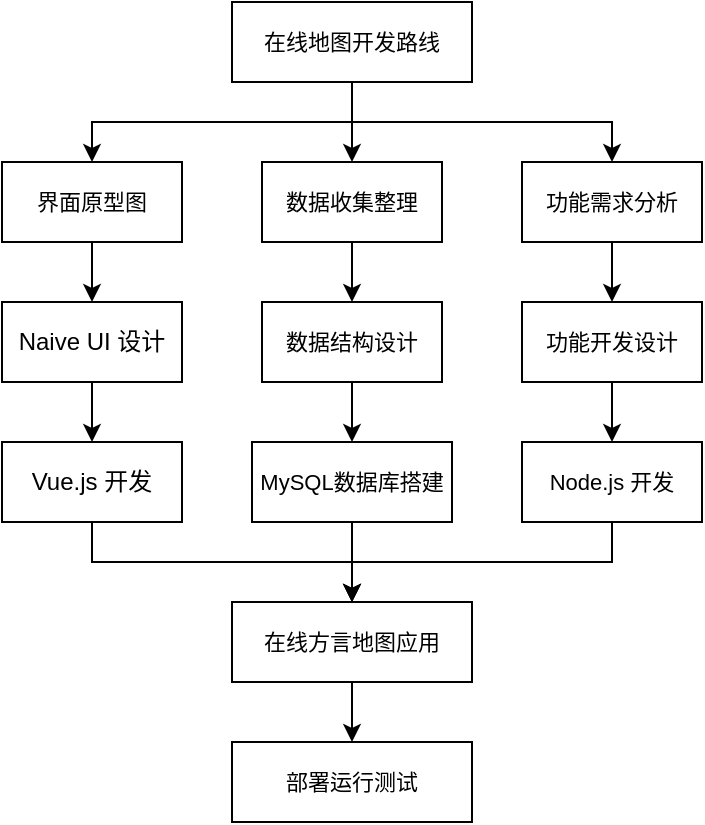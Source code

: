 <mxfile version="22.1.16" type="github">
  <diagram name="第 1 页" id="ebwwwqCovfvmJ2Ybvq9N">
    <mxGraphModel dx="600" dy="314" grid="1" gridSize="10" guides="1" tooltips="1" connect="1" arrows="1" fold="1" page="1" pageScale="1" pageWidth="827" pageHeight="1169" math="0" shadow="0">
      <root>
        <mxCell id="0" />
        <mxCell id="1" parent="0" />
        <mxCell id="dwnA3CglnpUfl5cF9png-18" style="edgeStyle=orthogonalEdgeStyle;rounded=0;orthogonalLoop=1;jettySize=auto;html=1;" parent="1" source="dwnA3CglnpUfl5cF9png-2" target="dwnA3CglnpUfl5cF9png-4" edge="1">
          <mxGeometry relative="1" as="geometry" />
        </mxCell>
        <mxCell id="dwnA3CglnpUfl5cF9png-2" value="&lt;font style=&quot;font-size: 11px;&quot;&gt;界面原型图&lt;/font&gt;" style="rounded=0;whiteSpace=wrap;html=1;" parent="1" vertex="1">
          <mxGeometry x="70" y="160" width="90" height="40" as="geometry" />
        </mxCell>
        <mxCell id="dwnA3CglnpUfl5cF9png-20" style="edgeStyle=orthogonalEdgeStyle;rounded=0;orthogonalLoop=1;jettySize=auto;html=1;entryX=0.5;entryY=0;entryDx=0;entryDy=0;" parent="1" source="dwnA3CglnpUfl5cF9png-3" target="dwnA3CglnpUfl5cF9png-6" edge="1">
          <mxGeometry relative="1" as="geometry" />
        </mxCell>
        <mxCell id="dwnA3CglnpUfl5cF9png-3" value="&lt;font style=&quot;font-size: 11px;&quot;&gt;数据收集整理&lt;/font&gt;" style="rounded=0;whiteSpace=wrap;html=1;" parent="1" vertex="1">
          <mxGeometry x="200" y="160" width="90" height="40" as="geometry" />
        </mxCell>
        <mxCell id="dwnA3CglnpUfl5cF9png-19" style="edgeStyle=orthogonalEdgeStyle;rounded=0;orthogonalLoop=1;jettySize=auto;html=1;entryX=0.5;entryY=0;entryDx=0;entryDy=0;" parent="1" source="dwnA3CglnpUfl5cF9png-4" target="dwnA3CglnpUfl5cF9png-5" edge="1">
          <mxGeometry relative="1" as="geometry" />
        </mxCell>
        <mxCell id="dwnA3CglnpUfl5cF9png-4" value="Naive UI 设计" style="rounded=0;whiteSpace=wrap;html=1;" parent="1" vertex="1">
          <mxGeometry x="70" y="230" width="90" height="40" as="geometry" />
        </mxCell>
        <mxCell id="dwnA3CglnpUfl5cF9png-24" style="edgeStyle=orthogonalEdgeStyle;rounded=0;orthogonalLoop=1;jettySize=auto;html=1;entryX=0.5;entryY=0;entryDx=0;entryDy=0;" parent="1" source="dwnA3CglnpUfl5cF9png-5" target="dwnA3CglnpUfl5cF9png-11" edge="1">
          <mxGeometry relative="1" as="geometry">
            <Array as="points">
              <mxPoint x="115" y="360" />
              <mxPoint x="245" y="360" />
            </Array>
          </mxGeometry>
        </mxCell>
        <mxCell id="dwnA3CglnpUfl5cF9png-5" value="Vue.js 开发" style="rounded=0;whiteSpace=wrap;html=1;" parent="1" vertex="1">
          <mxGeometry x="70" y="300" width="90" height="40" as="geometry" />
        </mxCell>
        <mxCell id="dwnA3CglnpUfl5cF9png-21" style="edgeStyle=orthogonalEdgeStyle;rounded=0;orthogonalLoop=1;jettySize=auto;html=1;" parent="1" source="dwnA3CglnpUfl5cF9png-6" target="dwnA3CglnpUfl5cF9png-7" edge="1">
          <mxGeometry relative="1" as="geometry" />
        </mxCell>
        <mxCell id="dwnA3CglnpUfl5cF9png-6" value="&lt;font style=&quot;font-size: 11px;&quot;&gt;数据结构设计&lt;/font&gt;" style="rounded=0;whiteSpace=wrap;html=1;" parent="1" vertex="1">
          <mxGeometry x="200" y="230" width="90" height="40" as="geometry" />
        </mxCell>
        <mxCell id="dwnA3CglnpUfl5cF9png-25" style="edgeStyle=orthogonalEdgeStyle;rounded=0;orthogonalLoop=1;jettySize=auto;html=1;entryX=0.5;entryY=0;entryDx=0;entryDy=0;" parent="1" source="dwnA3CglnpUfl5cF9png-7" target="dwnA3CglnpUfl5cF9png-11" edge="1">
          <mxGeometry relative="1" as="geometry" />
        </mxCell>
        <mxCell id="dwnA3CglnpUfl5cF9png-7" value="&lt;font style=&quot;font-size: 11px;&quot;&gt;MySQL数据库搭建&lt;/font&gt;" style="rounded=0;whiteSpace=wrap;html=1;" parent="1" vertex="1">
          <mxGeometry x="195" y="300" width="100" height="40" as="geometry" />
        </mxCell>
        <mxCell id="dwnA3CglnpUfl5cF9png-22" style="edgeStyle=orthogonalEdgeStyle;rounded=0;orthogonalLoop=1;jettySize=auto;html=1;" parent="1" source="dwnA3CglnpUfl5cF9png-8" target="dwnA3CglnpUfl5cF9png-10" edge="1">
          <mxGeometry relative="1" as="geometry" />
        </mxCell>
        <mxCell id="dwnA3CglnpUfl5cF9png-8" value="&lt;font style=&quot;font-size: 11px;&quot;&gt;功能需求分析&lt;/font&gt;" style="rounded=0;whiteSpace=wrap;html=1;" parent="1" vertex="1">
          <mxGeometry x="330" y="160" width="90" height="40" as="geometry" />
        </mxCell>
        <mxCell id="dwnA3CglnpUfl5cF9png-26" style="edgeStyle=orthogonalEdgeStyle;rounded=0;orthogonalLoop=1;jettySize=auto;html=1;entryX=0.5;entryY=0;entryDx=0;entryDy=0;" parent="1" source="dwnA3CglnpUfl5cF9png-9" target="dwnA3CglnpUfl5cF9png-11" edge="1">
          <mxGeometry relative="1" as="geometry">
            <Array as="points">
              <mxPoint x="375" y="360" />
              <mxPoint x="245" y="360" />
            </Array>
          </mxGeometry>
        </mxCell>
        <mxCell id="dwnA3CglnpUfl5cF9png-9" value="&lt;font style=&quot;font-size: 11px;&quot;&gt;Node.js 开发&lt;/font&gt;" style="rounded=0;whiteSpace=wrap;html=1;" parent="1" vertex="1">
          <mxGeometry x="330" y="300" width="90" height="40" as="geometry" />
        </mxCell>
        <mxCell id="dwnA3CglnpUfl5cF9png-23" style="edgeStyle=orthogonalEdgeStyle;rounded=0;orthogonalLoop=1;jettySize=auto;html=1;entryX=0.5;entryY=0;entryDx=0;entryDy=0;" parent="1" source="dwnA3CglnpUfl5cF9png-10" target="dwnA3CglnpUfl5cF9png-9" edge="1">
          <mxGeometry relative="1" as="geometry" />
        </mxCell>
        <mxCell id="dwnA3CglnpUfl5cF9png-10" value="&lt;font style=&quot;font-size: 11px;&quot;&gt;功能开发设计&lt;/font&gt;" style="rounded=0;whiteSpace=wrap;html=1;" parent="1" vertex="1">
          <mxGeometry x="330" y="230" width="90" height="40" as="geometry" />
        </mxCell>
        <mxCell id="dwnA3CglnpUfl5cF9png-27" style="edgeStyle=orthogonalEdgeStyle;rounded=0;orthogonalLoop=1;jettySize=auto;html=1;entryX=0.5;entryY=0;entryDx=0;entryDy=0;" parent="1" source="dwnA3CglnpUfl5cF9png-11" target="dwnA3CglnpUfl5cF9png-13" edge="1">
          <mxGeometry relative="1" as="geometry" />
        </mxCell>
        <mxCell id="dwnA3CglnpUfl5cF9png-11" value="&lt;font style=&quot;font-size: 11px;&quot;&gt;在线方言地图应用&lt;/font&gt;" style="rounded=0;whiteSpace=wrap;html=1;" parent="1" vertex="1">
          <mxGeometry x="185" y="380" width="120" height="40" as="geometry" />
        </mxCell>
        <mxCell id="dwnA3CglnpUfl5cF9png-13" value="&lt;font style=&quot;font-size: 11px;&quot;&gt;部署运行测试&lt;/font&gt;" style="rounded=0;whiteSpace=wrap;html=1;" parent="1" vertex="1">
          <mxGeometry x="185" y="450" width="120" height="40" as="geometry" />
        </mxCell>
        <mxCell id="dwnA3CglnpUfl5cF9png-15" style="edgeStyle=orthogonalEdgeStyle;rounded=0;orthogonalLoop=1;jettySize=auto;html=1;" parent="1" source="dwnA3CglnpUfl5cF9png-14" target="dwnA3CglnpUfl5cF9png-2" edge="1">
          <mxGeometry relative="1" as="geometry">
            <Array as="points">
              <mxPoint x="245" y="140" />
              <mxPoint x="115" y="140" />
            </Array>
          </mxGeometry>
        </mxCell>
        <mxCell id="dwnA3CglnpUfl5cF9png-16" style="edgeStyle=orthogonalEdgeStyle;rounded=0;orthogonalLoop=1;jettySize=auto;html=1;entryX=0.5;entryY=0;entryDx=0;entryDy=0;" parent="1" source="dwnA3CglnpUfl5cF9png-14" target="dwnA3CglnpUfl5cF9png-3" edge="1">
          <mxGeometry relative="1" as="geometry" />
        </mxCell>
        <mxCell id="dwnA3CglnpUfl5cF9png-17" style="edgeStyle=orthogonalEdgeStyle;rounded=0;orthogonalLoop=1;jettySize=auto;html=1;" parent="1" source="dwnA3CglnpUfl5cF9png-14" target="dwnA3CglnpUfl5cF9png-8" edge="1">
          <mxGeometry relative="1" as="geometry">
            <Array as="points">
              <mxPoint x="245" y="140" />
              <mxPoint x="375" y="140" />
            </Array>
          </mxGeometry>
        </mxCell>
        <mxCell id="dwnA3CglnpUfl5cF9png-14" value="&lt;font style=&quot;font-size: 11px;&quot;&gt;在线地图开发路线&lt;/font&gt;" style="rounded=0;whiteSpace=wrap;html=1;" parent="1" vertex="1">
          <mxGeometry x="185" y="80" width="120" height="40" as="geometry" />
        </mxCell>
      </root>
    </mxGraphModel>
  </diagram>
</mxfile>
